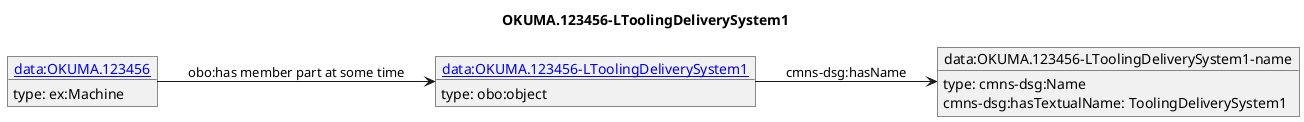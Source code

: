 @startuml
skinparam linetype polyline
left to right direction
title OKUMA.123456-LToolingDeliverySystem1
object "[[./OKUMA.123456-LToolingDeliverySystem1.html data:OKUMA.123456-LToolingDeliverySystem1]]" as o1 {
 type: obo:object 
}
object "data:OKUMA.123456-LToolingDeliverySystem1-name" as o2 {
 type: cmns-dsg:Name 
}
object "[[./OKUMA.123456.html data:OKUMA.123456]]" as o3 {
 type: ex:Machine 
}
o1 --> o2 : cmns-dsg:hasName
o2 : cmns-dsg:hasTextualName: ToolingDeliverySystem1
o3 --> o1 : obo:has member part at some time
@enduml
